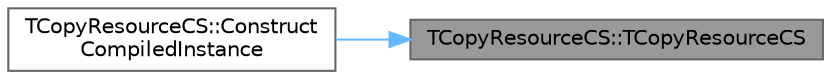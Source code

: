 digraph "TCopyResourceCS::TCopyResourceCS"
{
 // INTERACTIVE_SVG=YES
 // LATEX_PDF_SIZE
  bgcolor="transparent";
  edge [fontname=Helvetica,fontsize=10,labelfontname=Helvetica,labelfontsize=10];
  node [fontname=Helvetica,fontsize=10,shape=box,height=0.2,width=0.4];
  rankdir="RL";
  Node1 [id="Node000001",label="TCopyResourceCS::TCopyResourceCS",height=0.2,width=0.4,color="gray40", fillcolor="grey60", style="filled", fontcolor="black",tooltip=" "];
  Node1 -> Node2 [id="edge1_Node000001_Node000002",dir="back",color="steelblue1",style="solid",tooltip=" "];
  Node2 [id="Node000002",label="TCopyResourceCS::Construct\lCompiledInstance",height=0.2,width=0.4,color="grey40", fillcolor="white", style="filled",URL="$d2/d74/classTCopyResourceCS.html#a2fff5dc2431af6c0e7d31e822ecd7dea",tooltip=" "];
}
